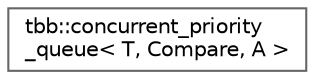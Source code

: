 digraph "类继承关系图"
{
 // LATEX_PDF_SIZE
  bgcolor="transparent";
  edge [fontname=Helvetica,fontsize=10,labelfontname=Helvetica,labelfontsize=10];
  node [fontname=Helvetica,fontsize=10,shape=box,height=0.2,width=0.4];
  rankdir="LR";
  Node0 [id="Node000000",label="tbb::concurrent_priority\l_queue\< T, Compare, A \>",height=0.2,width=0.4,color="grey40", fillcolor="white", style="filled",URL="$classtbb_1_1concurrent__priority__queue.html",tooltip="Concurrent priority queue"];
}
